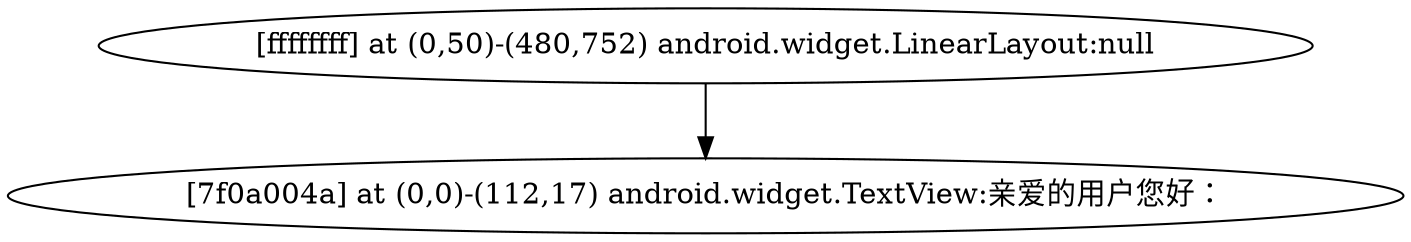 strict digraph G {
  1 [ label="[ffffffff] at (0,50)-(480,752) android.widget.LinearLayout:null" ];
  2 [ label="[7f0a004a] at (0,0)-(112,17) android.widget.TextView:亲爱的用户您好：" ];
  1 -> 2;
}
